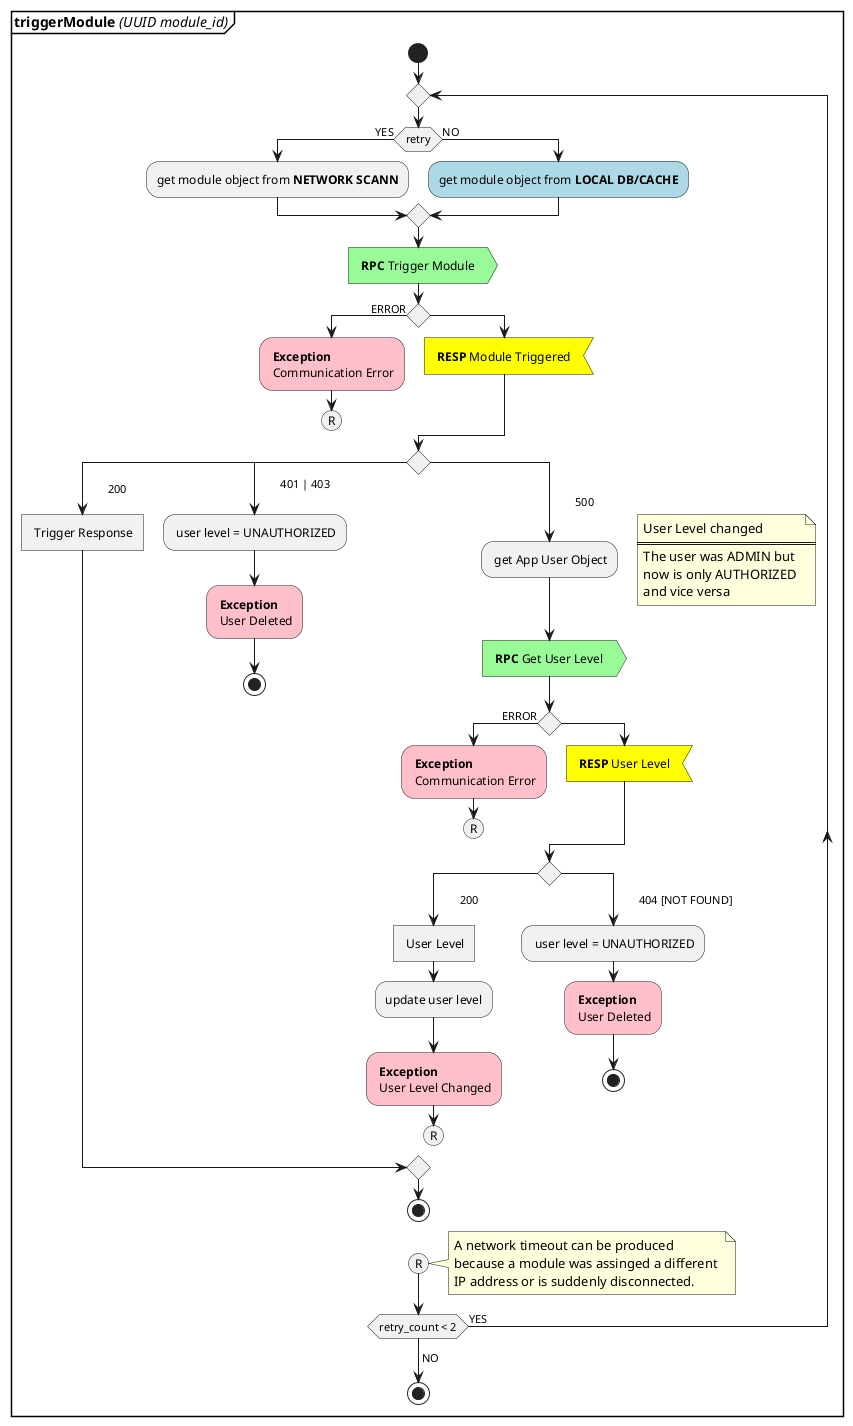 @startuml ACT_triggerModule
partition  <b>triggerModule</b> <i>(UUID module_id)</i> {
    start
    repeat
    if(retry) then (YES)
    :get module object from <b>NETWORK SCANN</b>;
    else (NO)
    #lightblue:get module object from <b>LOCAL DB/CACHE</b>;
    endif
    #palegreen: <b>RPC</b> Trigger Module >
    if() then (ERROR)
        #pink : <b>Exception</b> \n Communication Error;
        (R)
        detach
    else
        #yellow: <b>RESP</b> Module Triggered <
        
    endif
    switch()
        case(\t 200)
            : Trigger Response]
        case(\t 401 | 403)
            : user level = UNAUTHORIZED;
            #pink : <b>Exception</b> \n User Deleted;
            stop
        case(\t 500)
            
            : get App User Object;
            floating note right
            User Level changed 
            ========================
            The user was ADMIN but 
            now is only AUTHORIZED 
            and vice versa
            end note
            #palegreen: <b>RPC</b> Get User Level >
            if() then (ERROR)
                #pink : <b>Exception</b> \n Communication Error;
                (R)
                detach
            else
                #yellow: <b>RESP</b> User Level <
            endif

            switch()
                case(\t 200)
                    : User Level]
                    :update user level;
                    #pink : <b>Exception</b> \n User Level Changed;
                    (R)
                    detach
                case(\t 404 [NOT FOUND])
                    : user level = UNAUTHORIZED;
                    #pink : <b>Exception</b> \n User Deleted;
                    stop
            endswitch
    endswitch
    stop

    (R)
    note right 
        A network timeout can be produced 
        because a module was assinged a different 
        IP address or is suddenly disconnected.
    end note
    repeat while(retry_count < 2) is (YES)
    -> NO;
    stop


}
@enduml